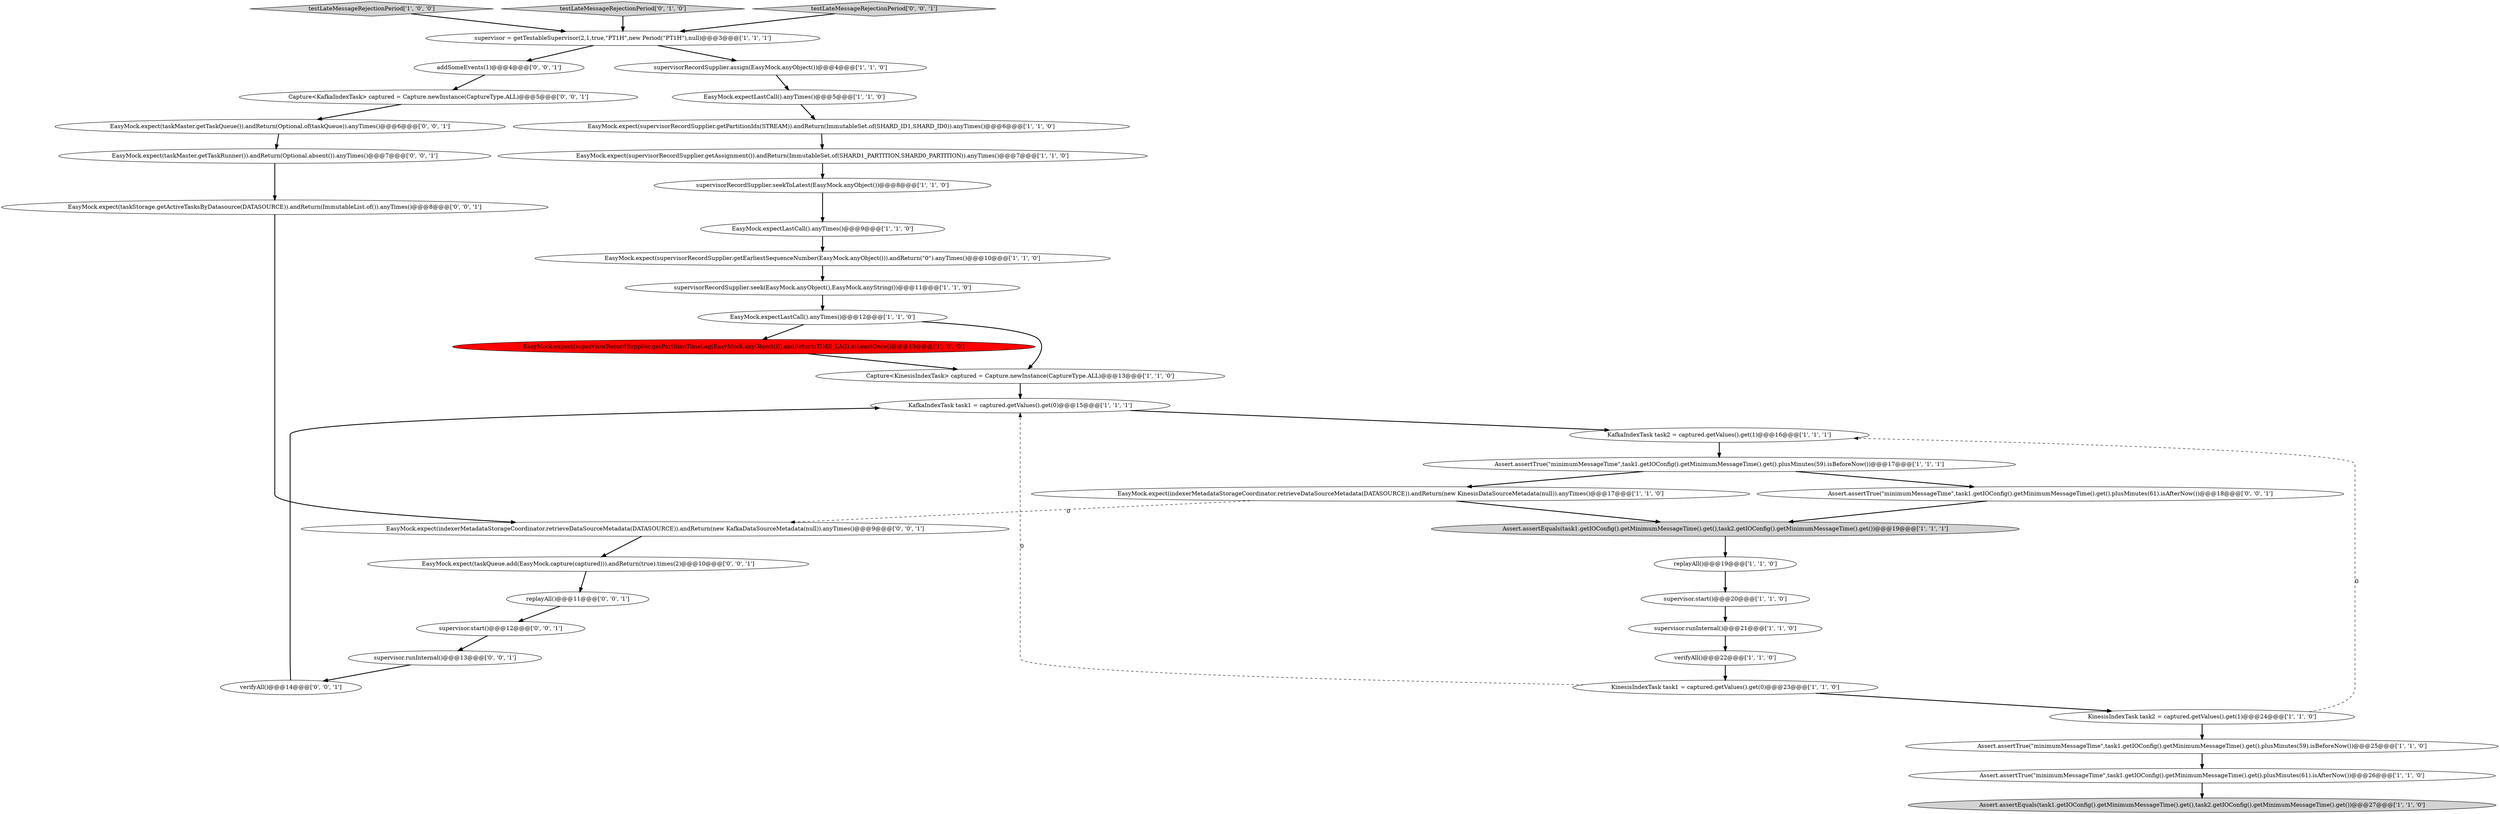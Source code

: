 digraph {
15 [style = filled, label = "supervisorRecordSupplier.assign(EasyMock.anyObject())@@@4@@@['1', '1', '0']", fillcolor = white, shape = ellipse image = "AAA0AAABBB1BBB"];
4 [style = filled, label = "testLateMessageRejectionPeriod['1', '0', '0']", fillcolor = lightgray, shape = diamond image = "AAA0AAABBB1BBB"];
17 [style = filled, label = "replayAll()@@@19@@@['1', '1', '0']", fillcolor = white, shape = ellipse image = "AAA0AAABBB1BBB"];
7 [style = filled, label = "Capture<KinesisIndexTask> captured = Capture.newInstance(CaptureType.ALL)@@@13@@@['1', '1', '0']", fillcolor = white, shape = ellipse image = "AAA0AAABBB1BBB"];
1 [style = filled, label = "EasyMock.expectLastCall().anyTimes()@@@9@@@['1', '1', '0']", fillcolor = white, shape = ellipse image = "AAA0AAABBB1BBB"];
27 [style = filled, label = "testLateMessageRejectionPeriod['0', '1', '0']", fillcolor = lightgray, shape = diamond image = "AAA0AAABBB2BBB"];
13 [style = filled, label = "EasyMock.expectLastCall().anyTimes()@@@5@@@['1', '1', '0']", fillcolor = white, shape = ellipse image = "AAA0AAABBB1BBB"];
26 [style = filled, label = "supervisor.start()@@@20@@@['1', '1', '0']", fillcolor = white, shape = ellipse image = "AAA0AAABBB1BBB"];
23 [style = filled, label = "Assert.assertEquals(task1.getIOConfig().getMinimumMessageTime().get(),task2.getIOConfig().getMinimumMessageTime().get())@@@27@@@['1', '1', '0']", fillcolor = lightgray, shape = ellipse image = "AAA0AAABBB1BBB"];
40 [style = filled, label = "testLateMessageRejectionPeriod['0', '0', '1']", fillcolor = lightgray, shape = diamond image = "AAA0AAABBB3BBB"];
35 [style = filled, label = "supervisor.runInternal()@@@13@@@['0', '0', '1']", fillcolor = white, shape = ellipse image = "AAA0AAABBB3BBB"];
37 [style = filled, label = "EasyMock.expect(taskMaster.getTaskQueue()).andReturn(Optional.of(taskQueue)).anyTimes()@@@6@@@['0', '0', '1']", fillcolor = white, shape = ellipse image = "AAA0AAABBB3BBB"];
31 [style = filled, label = "supervisor.start()@@@12@@@['0', '0', '1']", fillcolor = white, shape = ellipse image = "AAA0AAABBB3BBB"];
30 [style = filled, label = "verifyAll()@@@14@@@['0', '0', '1']", fillcolor = white, shape = ellipse image = "AAA0AAABBB3BBB"];
10 [style = filled, label = "Assert.assertTrue(\"minimumMessageTime\",task1.getIOConfig().getMinimumMessageTime().get().plusMinutes(61).isAfterNow())@@@26@@@['1', '1', '0']", fillcolor = white, shape = ellipse image = "AAA0AAABBB1BBB"];
20 [style = filled, label = "EasyMock.expect(indexerMetadataStorageCoordinator.retrieveDataSourceMetadata(DATASOURCE)).andReturn(new KinesisDataSourceMetadata(null)).anyTimes()@@@17@@@['1', '1', '0']", fillcolor = white, shape = ellipse image = "AAA0AAABBB1BBB"];
39 [style = filled, label = "EasyMock.expect(indexerMetadataStorageCoordinator.retrieveDataSourceMetadata(DATASOURCE)).andReturn(new KafkaDataSourceMetadata(null)).anyTimes()@@@9@@@['0', '0', '1']", fillcolor = white, shape = ellipse image = "AAA0AAABBB3BBB"];
3 [style = filled, label = "EasyMock.expect(supervisorRecordSupplier.getPartitionTimeLag(EasyMock.anyObject())).andReturn(TIME_LAG).atLeastOnce()@@@13@@@['1', '0', '0']", fillcolor = red, shape = ellipse image = "AAA1AAABBB1BBB"];
29 [style = filled, label = "replayAll()@@@11@@@['0', '0', '1']", fillcolor = white, shape = ellipse image = "AAA0AAABBB3BBB"];
19 [style = filled, label = "EasyMock.expect(supervisorRecordSupplier.getPartitionIds(STREAM)).andReturn(ImmutableSet.of(SHARD_ID1,SHARD_ID0)).anyTimes()@@@6@@@['1', '1', '0']", fillcolor = white, shape = ellipse image = "AAA0AAABBB1BBB"];
24 [style = filled, label = "supervisor = getTestableSupervisor(2,1,true,\"PT1H\",new Period(\"PT1H\"),null)@@@3@@@['1', '1', '1']", fillcolor = white, shape = ellipse image = "AAA0AAABBB1BBB"];
12 [style = filled, label = "Assert.assertEquals(task1.getIOConfig().getMinimumMessageTime().get(),task2.getIOConfig().getMinimumMessageTime().get())@@@19@@@['1', '1', '1']", fillcolor = lightgray, shape = ellipse image = "AAA0AAABBB1BBB"];
18 [style = filled, label = "supervisorRecordSupplier.seekToLatest(EasyMock.anyObject())@@@8@@@['1', '1', '0']", fillcolor = white, shape = ellipse image = "AAA0AAABBB1BBB"];
38 [style = filled, label = "EasyMock.expect(taskStorage.getActiveTasksByDatasource(DATASOURCE)).andReturn(ImmutableList.of()).anyTimes()@@@8@@@['0', '0', '1']", fillcolor = white, shape = ellipse image = "AAA0AAABBB3BBB"];
28 [style = filled, label = "Assert.assertTrue(\"minimumMessageTime\",task1.getIOConfig().getMinimumMessageTime().get().plusMinutes(61).isAfterNow())@@@18@@@['0', '0', '1']", fillcolor = white, shape = ellipse image = "AAA0AAABBB3BBB"];
9 [style = filled, label = "EasyMock.expect(supervisorRecordSupplier.getAssignment()).andReturn(ImmutableSet.of(SHARD1_PARTITION,SHARD0_PARTITION)).anyTimes()@@@7@@@['1', '1', '0']", fillcolor = white, shape = ellipse image = "AAA0AAABBB1BBB"];
11 [style = filled, label = "KafkaIndexTask task1 = captured.getValues().get(0)@@@15@@@['1', '1', '1']", fillcolor = white, shape = ellipse image = "AAA0AAABBB1BBB"];
21 [style = filled, label = "verifyAll()@@@22@@@['1', '1', '0']", fillcolor = white, shape = ellipse image = "AAA0AAABBB1BBB"];
33 [style = filled, label = "EasyMock.expect(taskMaster.getTaskRunner()).andReturn(Optional.absent()).anyTimes()@@@7@@@['0', '0', '1']", fillcolor = white, shape = ellipse image = "AAA0AAABBB3BBB"];
16 [style = filled, label = "supervisorRecordSupplier.seek(EasyMock.anyObject(),EasyMock.anyString())@@@11@@@['1', '1', '0']", fillcolor = white, shape = ellipse image = "AAA0AAABBB1BBB"];
14 [style = filled, label = "KafkaIndexTask task2 = captured.getValues().get(1)@@@16@@@['1', '1', '1']", fillcolor = white, shape = ellipse image = "AAA0AAABBB1BBB"];
2 [style = filled, label = "EasyMock.expectLastCall().anyTimes()@@@12@@@['1', '1', '0']", fillcolor = white, shape = ellipse image = "AAA0AAABBB1BBB"];
5 [style = filled, label = "Assert.assertTrue(\"minimumMessageTime\",task1.getIOConfig().getMinimumMessageTime().get().plusMinutes(59).isBeforeNow())@@@17@@@['1', '1', '1']", fillcolor = white, shape = ellipse image = "AAA0AAABBB1BBB"];
32 [style = filled, label = "addSomeEvents(1)@@@4@@@['0', '0', '1']", fillcolor = white, shape = ellipse image = "AAA0AAABBB3BBB"];
34 [style = filled, label = "EasyMock.expect(taskQueue.add(EasyMock.capture(captured))).andReturn(true).times(2)@@@10@@@['0', '0', '1']", fillcolor = white, shape = ellipse image = "AAA0AAABBB3BBB"];
25 [style = filled, label = "EasyMock.expect(supervisorRecordSupplier.getEarliestSequenceNumber(EasyMock.anyObject())).andReturn(\"0\").anyTimes()@@@10@@@['1', '1', '0']", fillcolor = white, shape = ellipse image = "AAA0AAABBB1BBB"];
36 [style = filled, label = "Capture<KafkaIndexTask> captured = Capture.newInstance(CaptureType.ALL)@@@5@@@['0', '0', '1']", fillcolor = white, shape = ellipse image = "AAA0AAABBB3BBB"];
22 [style = filled, label = "KinesisIndexTask task1 = captured.getValues().get(0)@@@23@@@['1', '1', '0']", fillcolor = white, shape = ellipse image = "AAA0AAABBB1BBB"];
0 [style = filled, label = "supervisor.runInternal()@@@21@@@['1', '1', '0']", fillcolor = white, shape = ellipse image = "AAA0AAABBB1BBB"];
6 [style = filled, label = "Assert.assertTrue(\"minimumMessageTime\",task1.getIOConfig().getMinimumMessageTime().get().plusMinutes(59).isBeforeNow())@@@25@@@['1', '1', '0']", fillcolor = white, shape = ellipse image = "AAA0AAABBB1BBB"];
8 [style = filled, label = "KinesisIndexTask task2 = captured.getValues().get(1)@@@24@@@['1', '1', '0']", fillcolor = white, shape = ellipse image = "AAA0AAABBB1BBB"];
34->29 [style = bold, label=""];
15->13 [style = bold, label=""];
7->11 [style = bold, label=""];
17->26 [style = bold, label=""];
4->24 [style = bold, label=""];
5->20 [style = bold, label=""];
11->14 [style = bold, label=""];
39->34 [style = bold, label=""];
2->3 [style = bold, label=""];
29->31 [style = bold, label=""];
12->17 [style = bold, label=""];
24->32 [style = bold, label=""];
8->6 [style = bold, label=""];
0->21 [style = bold, label=""];
8->14 [style = dashed, label="0"];
28->12 [style = bold, label=""];
16->2 [style = bold, label=""];
5->28 [style = bold, label=""];
25->16 [style = bold, label=""];
38->39 [style = bold, label=""];
22->8 [style = bold, label=""];
30->11 [style = bold, label=""];
26->0 [style = bold, label=""];
13->19 [style = bold, label=""];
22->11 [style = dashed, label="0"];
9->18 [style = bold, label=""];
31->35 [style = bold, label=""];
18->1 [style = bold, label=""];
19->9 [style = bold, label=""];
3->7 [style = bold, label=""];
21->22 [style = bold, label=""];
10->23 [style = bold, label=""];
6->10 [style = bold, label=""];
20->12 [style = bold, label=""];
32->36 [style = bold, label=""];
33->38 [style = bold, label=""];
40->24 [style = bold, label=""];
27->24 [style = bold, label=""];
36->37 [style = bold, label=""];
2->7 [style = bold, label=""];
20->39 [style = dashed, label="0"];
37->33 [style = bold, label=""];
35->30 [style = bold, label=""];
1->25 [style = bold, label=""];
14->5 [style = bold, label=""];
24->15 [style = bold, label=""];
}
